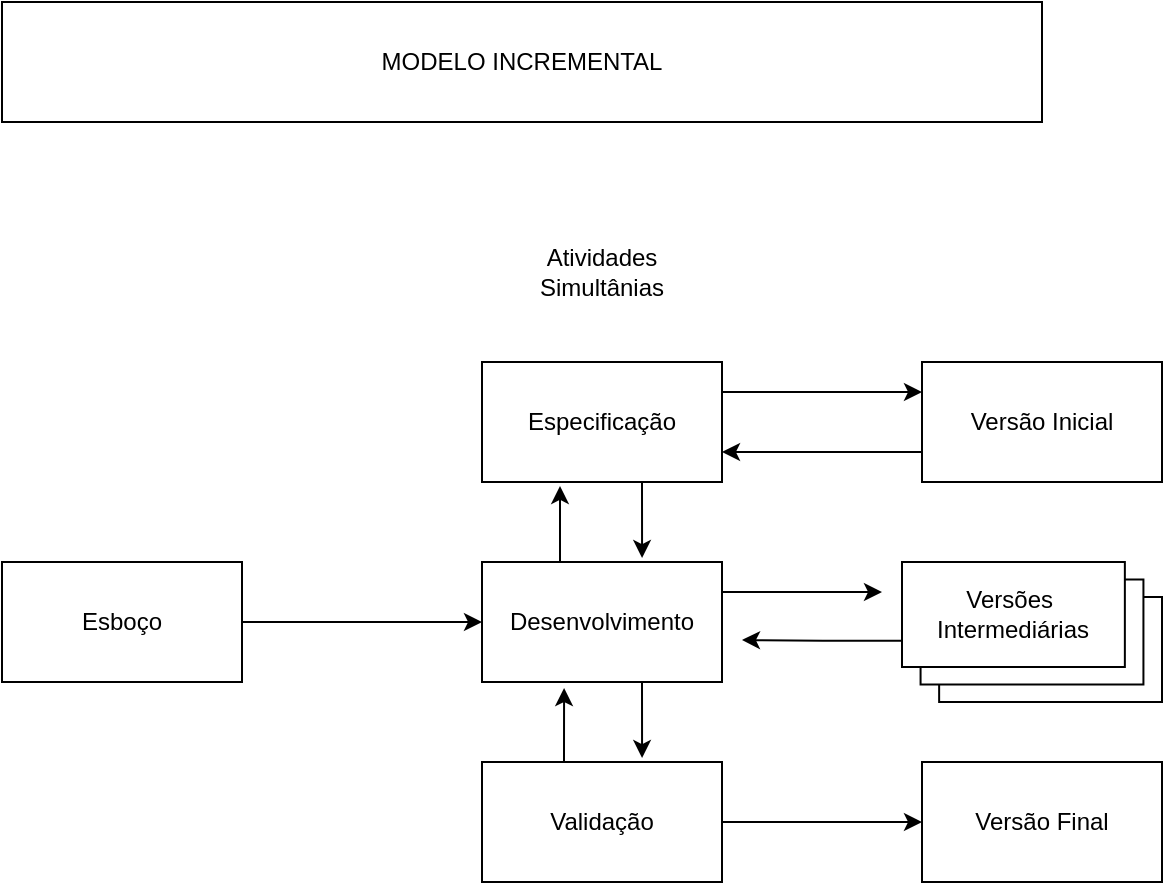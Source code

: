 <mxfile version="26.0.15">
  <diagram name="Página-1" id="Rdo_LJJc_X59_YhHvN7A">
    <mxGraphModel dx="1426" dy="799" grid="1" gridSize="10" guides="1" tooltips="1" connect="1" arrows="1" fold="1" page="1" pageScale="1" pageWidth="827" pageHeight="1169" math="0" shadow="0">
      <root>
        <mxCell id="0" />
        <mxCell id="1" parent="0" />
        <mxCell id="vmTNyyHijiKb3jWXefAA-1" value="MODELO INCREMENTAL" style="rounded=0;whiteSpace=wrap;html=1;" vertex="1" parent="1">
          <mxGeometry x="160" y="100" width="520" height="60" as="geometry" />
        </mxCell>
        <mxCell id="vmTNyyHijiKb3jWXefAA-15" style="edgeStyle=orthogonalEdgeStyle;rounded=0;orthogonalLoop=1;jettySize=auto;html=1;exitX=1;exitY=0.5;exitDx=0;exitDy=0;entryX=0;entryY=0.5;entryDx=0;entryDy=0;" edge="1" parent="1" source="vmTNyyHijiKb3jWXefAA-2" target="vmTNyyHijiKb3jWXefAA-5">
          <mxGeometry relative="1" as="geometry" />
        </mxCell>
        <mxCell id="vmTNyyHijiKb3jWXefAA-2" value="Esboço" style="rounded=0;whiteSpace=wrap;html=1;" vertex="1" parent="1">
          <mxGeometry x="160" y="380" width="120" height="60" as="geometry" />
        </mxCell>
        <mxCell id="vmTNyyHijiKb3jWXefAA-26" style="edgeStyle=orthogonalEdgeStyle;rounded=0;orthogonalLoop=1;jettySize=auto;html=1;exitX=1;exitY=0.5;exitDx=0;exitDy=0;entryX=0;entryY=0.5;entryDx=0;entryDy=0;" edge="1" parent="1" source="vmTNyyHijiKb3jWXefAA-3" target="vmTNyyHijiKb3jWXefAA-6">
          <mxGeometry relative="1" as="geometry" />
        </mxCell>
        <mxCell id="vmTNyyHijiKb3jWXefAA-3" value="Validação" style="rounded=0;whiteSpace=wrap;html=1;" vertex="1" parent="1">
          <mxGeometry x="400" y="480" width="120" height="60" as="geometry" />
        </mxCell>
        <mxCell id="vmTNyyHijiKb3jWXefAA-30" style="edgeStyle=orthogonalEdgeStyle;rounded=0;orthogonalLoop=1;jettySize=auto;html=1;exitX=1;exitY=0.25;exitDx=0;exitDy=0;entryX=0;entryY=0.25;entryDx=0;entryDy=0;" edge="1" parent="1" source="vmTNyyHijiKb3jWXefAA-4" target="vmTNyyHijiKb3jWXefAA-8">
          <mxGeometry relative="1" as="geometry" />
        </mxCell>
        <mxCell id="vmTNyyHijiKb3jWXefAA-4" value="Especificação" style="rounded=0;whiteSpace=wrap;html=1;" vertex="1" parent="1">
          <mxGeometry x="400" y="280" width="120" height="60" as="geometry" />
        </mxCell>
        <mxCell id="vmTNyyHijiKb3jWXefAA-28" style="edgeStyle=orthogonalEdgeStyle;rounded=0;orthogonalLoop=1;jettySize=auto;html=1;exitX=1;exitY=0.25;exitDx=0;exitDy=0;" edge="1" parent="1" source="vmTNyyHijiKb3jWXefAA-5">
          <mxGeometry relative="1" as="geometry">
            <mxPoint x="600" y="395" as="targetPoint" />
          </mxGeometry>
        </mxCell>
        <mxCell id="vmTNyyHijiKb3jWXefAA-5" value="Desenvolvimento" style="rounded=0;whiteSpace=wrap;html=1;" vertex="1" parent="1">
          <mxGeometry x="400" y="380" width="120" height="60" as="geometry" />
        </mxCell>
        <mxCell id="vmTNyyHijiKb3jWXefAA-6" value="Versão Final" style="rounded=0;whiteSpace=wrap;html=1;" vertex="1" parent="1">
          <mxGeometry x="620" y="480" width="120" height="60" as="geometry" />
        </mxCell>
        <mxCell id="vmTNyyHijiKb3jWXefAA-31" style="edgeStyle=orthogonalEdgeStyle;rounded=0;orthogonalLoop=1;jettySize=auto;html=1;exitX=0;exitY=0.75;exitDx=0;exitDy=0;entryX=1;entryY=0.75;entryDx=0;entryDy=0;" edge="1" parent="1" source="vmTNyyHijiKb3jWXefAA-8" target="vmTNyyHijiKb3jWXefAA-4">
          <mxGeometry relative="1" as="geometry" />
        </mxCell>
        <mxCell id="vmTNyyHijiKb3jWXefAA-8" value="Versão Inicial" style="rounded=0;whiteSpace=wrap;html=1;" vertex="1" parent="1">
          <mxGeometry x="620" y="280" width="120" height="60" as="geometry" />
        </mxCell>
        <mxCell id="vmTNyyHijiKb3jWXefAA-14" value="" style="group" vertex="1" connectable="0" parent="1">
          <mxGeometry x="610" y="380" width="130" height="70" as="geometry" />
        </mxCell>
        <mxCell id="vmTNyyHijiKb3jWXefAA-11" value="" style="rounded=0;whiteSpace=wrap;html=1;" vertex="1" parent="vmTNyyHijiKb3jWXefAA-14">
          <mxGeometry x="18.571" y="17.5" width="111.429" height="52.5" as="geometry" />
        </mxCell>
        <mxCell id="vmTNyyHijiKb3jWXefAA-12" value="" style="rounded=0;whiteSpace=wrap;html=1;" vertex="1" parent="vmTNyyHijiKb3jWXefAA-14">
          <mxGeometry x="9.286" y="8.75" width="111.429" height="52.5" as="geometry" />
        </mxCell>
        <mxCell id="vmTNyyHijiKb3jWXefAA-29" style="edgeStyle=orthogonalEdgeStyle;rounded=0;orthogonalLoop=1;jettySize=auto;html=1;exitX=0;exitY=0.75;exitDx=0;exitDy=0;" edge="1" parent="vmTNyyHijiKb3jWXefAA-14" source="vmTNyyHijiKb3jWXefAA-13">
          <mxGeometry relative="1" as="geometry">
            <mxPoint x="-80" y="39" as="targetPoint" />
          </mxGeometry>
        </mxCell>
        <mxCell id="vmTNyyHijiKb3jWXefAA-13" value="Versões&amp;nbsp;&lt;div&gt;Intermediárias&lt;/div&gt;" style="rounded=0;whiteSpace=wrap;html=1;" vertex="1" parent="vmTNyyHijiKb3jWXefAA-14">
          <mxGeometry width="111.429" height="52.5" as="geometry" />
        </mxCell>
        <mxCell id="vmTNyyHijiKb3jWXefAA-18" style="edgeStyle=orthogonalEdgeStyle;rounded=0;orthogonalLoop=1;jettySize=auto;html=1;exitX=0.25;exitY=0;exitDx=0;exitDy=0;entryX=0.325;entryY=1.033;entryDx=0;entryDy=0;entryPerimeter=0;" edge="1" parent="1" source="vmTNyyHijiKb3jWXefAA-5" target="vmTNyyHijiKb3jWXefAA-4">
          <mxGeometry relative="1" as="geometry" />
        </mxCell>
        <mxCell id="vmTNyyHijiKb3jWXefAA-20" style="edgeStyle=orthogonalEdgeStyle;rounded=0;orthogonalLoop=1;jettySize=auto;html=1;exitX=0.75;exitY=1;exitDx=0;exitDy=0;entryX=0.667;entryY=-0.033;entryDx=0;entryDy=0;entryPerimeter=0;" edge="1" parent="1" source="vmTNyyHijiKb3jWXefAA-4" target="vmTNyyHijiKb3jWXefAA-5">
          <mxGeometry relative="1" as="geometry" />
        </mxCell>
        <mxCell id="vmTNyyHijiKb3jWXefAA-24" style="edgeStyle=orthogonalEdgeStyle;rounded=0;orthogonalLoop=1;jettySize=auto;html=1;exitX=0.25;exitY=0;exitDx=0;exitDy=0;entryX=0.342;entryY=1.05;entryDx=0;entryDy=0;entryPerimeter=0;" edge="1" parent="1" source="vmTNyyHijiKb3jWXefAA-3" target="vmTNyyHijiKb3jWXefAA-5">
          <mxGeometry relative="1" as="geometry" />
        </mxCell>
        <mxCell id="vmTNyyHijiKb3jWXefAA-25" style="edgeStyle=orthogonalEdgeStyle;rounded=0;orthogonalLoop=1;jettySize=auto;html=1;exitX=0.75;exitY=1;exitDx=0;exitDy=0;entryX=0.667;entryY=-0.033;entryDx=0;entryDy=0;entryPerimeter=0;" edge="1" parent="1" source="vmTNyyHijiKb3jWXefAA-5" target="vmTNyyHijiKb3jWXefAA-3">
          <mxGeometry relative="1" as="geometry" />
        </mxCell>
        <mxCell id="vmTNyyHijiKb3jWXefAA-32" value="Atividades&lt;div&gt;Simultânias&lt;/div&gt;" style="text;html=1;align=center;verticalAlign=middle;whiteSpace=wrap;rounded=0;" vertex="1" parent="1">
          <mxGeometry x="400" y="210" width="120" height="50" as="geometry" />
        </mxCell>
      </root>
    </mxGraphModel>
  </diagram>
</mxfile>
